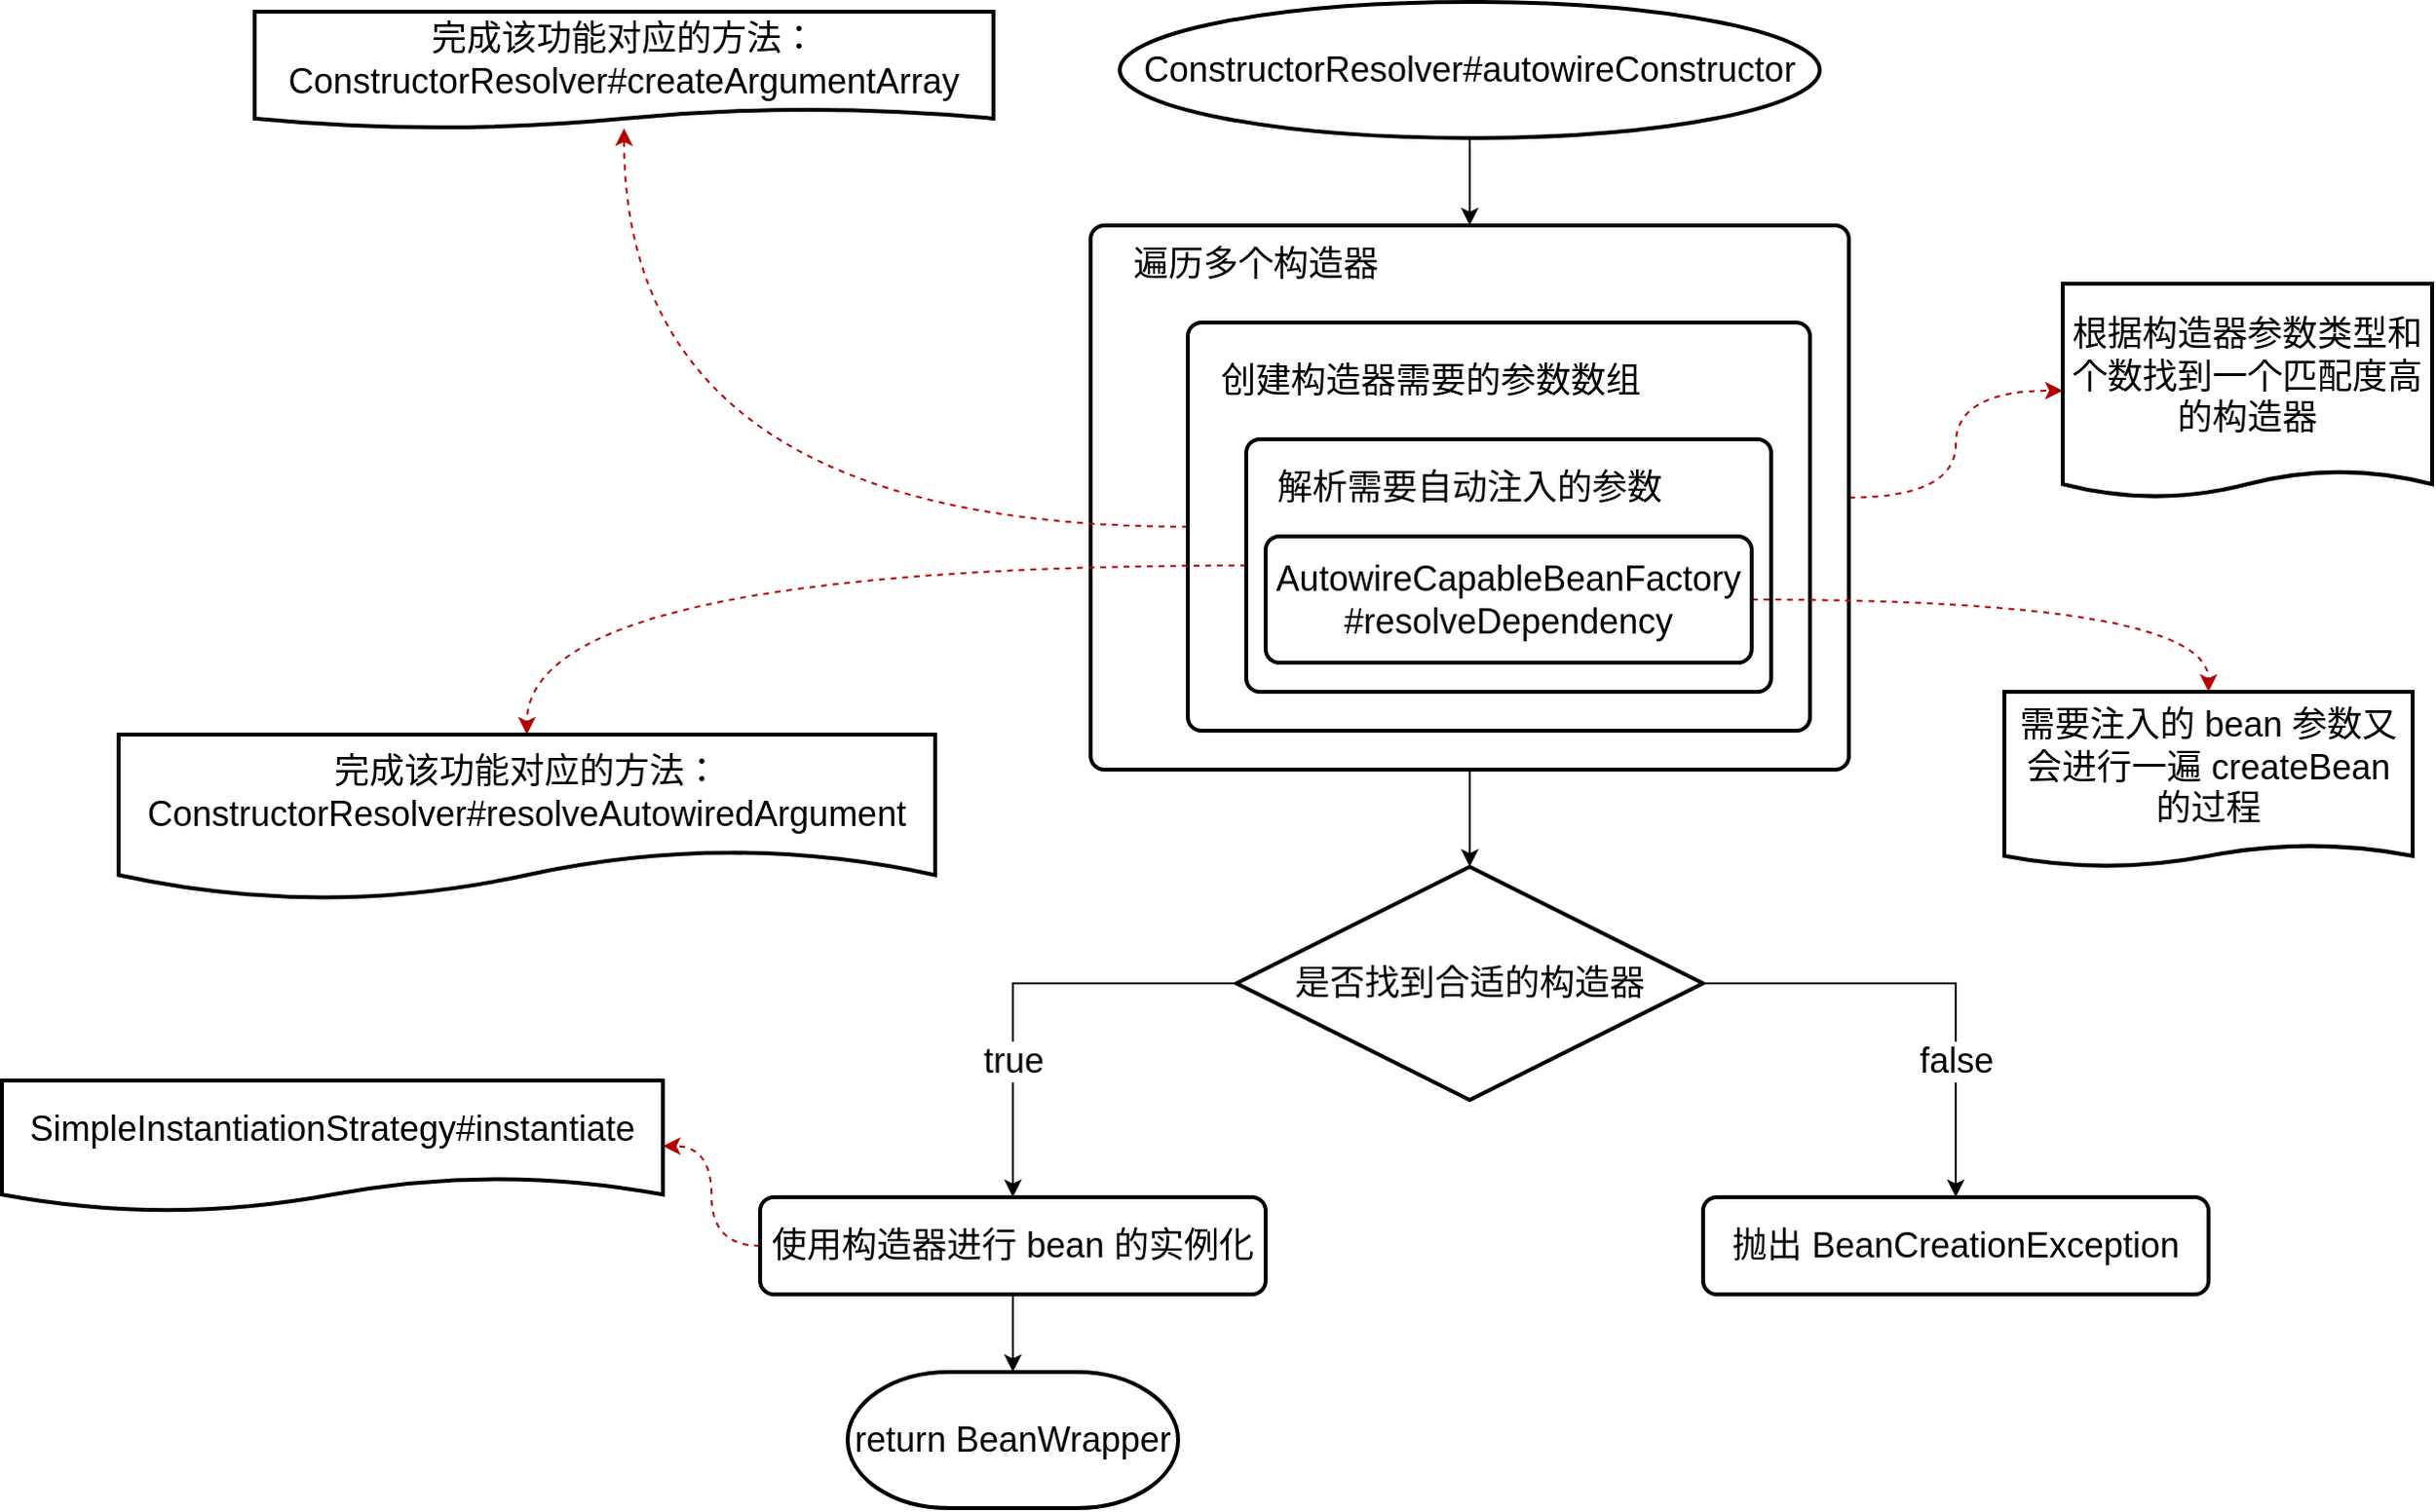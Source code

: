 <mxfile version="20.8.10" type="github">
  <diagram name="第 1 页" id="OaGnfDk5EdA8OH1uygie">
    <mxGraphModel dx="2261" dy="796" grid="1" gridSize="10" guides="1" tooltips="1" connect="1" arrows="1" fold="1" page="1" pageScale="1" pageWidth="827" pageHeight="1169" math="0" shadow="0">
      <root>
        <mxCell id="0" />
        <mxCell id="1" parent="0" />
        <mxCell id="i0wR6J2IRW5RHCVqw8sQ-17" style="edgeStyle=orthogonalEdgeStyle;orthogonalLoop=1;jettySize=auto;html=1;fontSize=18;rounded=0;" edge="1" parent="1" source="i0wR6J2IRW5RHCVqw8sQ-1" target="i0wR6J2IRW5RHCVqw8sQ-3">
          <mxGeometry relative="1" as="geometry" />
        </mxCell>
        <mxCell id="i0wR6J2IRW5RHCVqw8sQ-1" value="&lt;font style=&quot;font-size: 18px;&quot;&gt;ConstructorResolver#autowireConstructor&lt;/font&gt;" style="strokeWidth=2;html=1;shape=mxgraph.flowchart.start_1;whiteSpace=wrap;" vertex="1" parent="1">
          <mxGeometry x="275" y="165" width="360" height="70" as="geometry" />
        </mxCell>
        <mxCell id="i0wR6J2IRW5RHCVqw8sQ-22" value="" style="edgeStyle=orthogonalEdgeStyle;orthogonalLoop=1;jettySize=auto;html=1;fontSize=18;curved=1;fillColor=#e51400;strokeColor=#B20000;dashed=1;" edge="1" parent="1" source="i0wR6J2IRW5RHCVqw8sQ-3" target="i0wR6J2IRW5RHCVqw8sQ-21">
          <mxGeometry relative="1" as="geometry" />
        </mxCell>
        <mxCell id="i0wR6J2IRW5RHCVqw8sQ-24" style="edgeStyle=orthogonalEdgeStyle;curved=1;orthogonalLoop=1;jettySize=auto;html=1;entryX=0.5;entryY=0;entryDx=0;entryDy=0;entryPerimeter=0;fontSize=18;" edge="1" parent="1" source="i0wR6J2IRW5RHCVqw8sQ-3" target="i0wR6J2IRW5RHCVqw8sQ-23">
          <mxGeometry relative="1" as="geometry" />
        </mxCell>
        <mxCell id="i0wR6J2IRW5RHCVqw8sQ-3" value="" style="rounded=1;whiteSpace=wrap;html=1;absoluteArcSize=1;arcSize=14;strokeWidth=2;fontSize=18;" vertex="1" parent="1">
          <mxGeometry x="260" y="280" width="390" height="280" as="geometry" />
        </mxCell>
        <mxCell id="i0wR6J2IRW5RHCVqw8sQ-9" value="" style="edgeStyle=orthogonalEdgeStyle;orthogonalLoop=1;jettySize=auto;html=1;fontSize=18;curved=1;dashed=1;fillColor=#e51400;strokeColor=#B20000;" edge="1" parent="1" source="i0wR6J2IRW5RHCVqw8sQ-4" target="i0wR6J2IRW5RHCVqw8sQ-8">
          <mxGeometry relative="1" as="geometry" />
        </mxCell>
        <mxCell id="i0wR6J2IRW5RHCVqw8sQ-4" value="" style="rounded=1;whiteSpace=wrap;html=1;absoluteArcSize=1;arcSize=14;strokeWidth=2;fontSize=18;" vertex="1" parent="1">
          <mxGeometry x="310" y="330" width="320" height="210" as="geometry" />
        </mxCell>
        <mxCell id="i0wR6J2IRW5RHCVqw8sQ-5" value="遍历多个构造器" style="text;html=1;strokeColor=none;fillColor=none;align=center;verticalAlign=middle;whiteSpace=wrap;rounded=0;fontSize=18;" vertex="1" parent="1">
          <mxGeometry x="270" y="280" width="150" height="40" as="geometry" />
        </mxCell>
        <mxCell id="i0wR6J2IRW5RHCVqw8sQ-6" value="创建构造器需要的参数数组" style="text;html=1;strokeColor=none;fillColor=none;align=center;verticalAlign=middle;whiteSpace=wrap;rounded=0;fontSize=18;" vertex="1" parent="1">
          <mxGeometry x="320" y="350" width="230" height="20" as="geometry" />
        </mxCell>
        <mxCell id="i0wR6J2IRW5RHCVqw8sQ-11" value="" style="edgeStyle=orthogonalEdgeStyle;orthogonalLoop=1;jettySize=auto;html=1;fontSize=18;curved=1;dashed=1;fillColor=#e51400;strokeColor=#B20000;" edge="1" parent="1" source="i0wR6J2IRW5RHCVqw8sQ-7" target="i0wR6J2IRW5RHCVqw8sQ-10">
          <mxGeometry relative="1" as="geometry" />
        </mxCell>
        <mxCell id="i0wR6J2IRW5RHCVqw8sQ-7" value="" style="rounded=1;whiteSpace=wrap;html=1;absoluteArcSize=1;arcSize=14;strokeWidth=2;fontSize=18;" vertex="1" parent="1">
          <mxGeometry x="340" y="390" width="270" height="130" as="geometry" />
        </mxCell>
        <mxCell id="i0wR6J2IRW5RHCVqw8sQ-8" value="完成该功能对应的方法：&lt;br&gt;ConstructorResolver#createArgumentArray" style="shape=document;whiteSpace=wrap;html=1;boundedLbl=1;fontSize=18;rounded=1;arcSize=14;strokeWidth=2;size=0.167;" vertex="1" parent="1">
          <mxGeometry x="-170" y="170" width="380" height="60" as="geometry" />
        </mxCell>
        <mxCell id="i0wR6J2IRW5RHCVqw8sQ-10" value="完成该功能对应的方法：&lt;br&gt;ConstructorResolver#resolveAutowiredArgument" style="shape=document;whiteSpace=wrap;html=1;boundedLbl=1;fontSize=18;rounded=1;arcSize=14;strokeWidth=2;" vertex="1" parent="1">
          <mxGeometry x="-240" y="542" width="420" height="85" as="geometry" />
        </mxCell>
        <mxCell id="i0wR6J2IRW5RHCVqw8sQ-13" value="解析需要自动注入的参数" style="text;html=1;strokeColor=none;fillColor=none;align=center;verticalAlign=middle;whiteSpace=wrap;rounded=0;fontSize=18;" vertex="1" parent="1">
          <mxGeometry x="350" y="400" width="210" height="30" as="geometry" />
        </mxCell>
        <mxCell id="i0wR6J2IRW5RHCVqw8sQ-16" value="" style="edgeStyle=orthogonalEdgeStyle;orthogonalLoop=1;jettySize=auto;html=1;fontSize=18;curved=1;dashed=1;fillColor=#e51400;strokeColor=#B20000;" edge="1" parent="1" source="i0wR6J2IRW5RHCVqw8sQ-14" target="i0wR6J2IRW5RHCVqw8sQ-15">
          <mxGeometry relative="1" as="geometry" />
        </mxCell>
        <mxCell id="i0wR6J2IRW5RHCVqw8sQ-14" value="AutowireCapableBeanFactory&lt;br&gt;#resolveDependency" style="rounded=1;whiteSpace=wrap;html=1;absoluteArcSize=1;arcSize=14;strokeWidth=2;fontSize=18;" vertex="1" parent="1">
          <mxGeometry x="350" y="440" width="250" height="65" as="geometry" />
        </mxCell>
        <mxCell id="i0wR6J2IRW5RHCVqw8sQ-15" value="需要注入的 bean 参数又会进行一遍 createBean 的过程" style="shape=document;whiteSpace=wrap;html=1;boundedLbl=1;fontSize=18;rounded=1;arcSize=14;strokeWidth=2;size=0.125;" vertex="1" parent="1">
          <mxGeometry x="730" y="520" width="210" height="90" as="geometry" />
        </mxCell>
        <mxCell id="i0wR6J2IRW5RHCVqw8sQ-21" value="根据构造器参数类型和个数找到一个匹配度高的构造器" style="shape=document;whiteSpace=wrap;html=1;boundedLbl=1;fontSize=18;rounded=1;arcSize=14;strokeWidth=2;size=0.125;" vertex="1" parent="1">
          <mxGeometry x="760" y="310" width="190" height="110" as="geometry" />
        </mxCell>
        <mxCell id="i0wR6J2IRW5RHCVqw8sQ-28" value="true" style="edgeStyle=orthogonalEdgeStyle;orthogonalLoop=1;jettySize=auto;html=1;fontSize=18;rounded=0;exitX=0;exitY=0.5;exitDx=0;exitDy=0;exitPerimeter=0;" edge="1" parent="1" source="i0wR6J2IRW5RHCVqw8sQ-23" target="i0wR6J2IRW5RHCVqw8sQ-26">
          <mxGeometry x="0.378" relative="1" as="geometry">
            <mxPoint as="offset" />
          </mxGeometry>
        </mxCell>
        <mxCell id="i0wR6J2IRW5RHCVqw8sQ-29" value="false" style="edgeStyle=orthogonalEdgeStyle;rounded=0;orthogonalLoop=1;jettySize=auto;html=1;fontSize=18;exitX=1;exitY=0.5;exitDx=0;exitDy=0;exitPerimeter=0;" edge="1" parent="1" source="i0wR6J2IRW5RHCVqw8sQ-23" target="i0wR6J2IRW5RHCVqw8sQ-27">
          <mxGeometry x="0.417" relative="1" as="geometry">
            <mxPoint x="560" y="680" as="sourcePoint" />
            <mxPoint as="offset" />
          </mxGeometry>
        </mxCell>
        <mxCell id="i0wR6J2IRW5RHCVqw8sQ-23" value="是否找到合适的构造器" style="strokeWidth=2;html=1;shape=mxgraph.flowchart.decision;whiteSpace=wrap;fontSize=18;" vertex="1" parent="1">
          <mxGeometry x="335" y="610" width="240" height="120" as="geometry" />
        </mxCell>
        <mxCell id="i0wR6J2IRW5RHCVqw8sQ-31" style="edgeStyle=orthogonalEdgeStyle;rounded=0;orthogonalLoop=1;jettySize=auto;html=1;entryX=0.5;entryY=0;entryDx=0;entryDy=0;entryPerimeter=0;fontSize=18;" edge="1" parent="1" source="i0wR6J2IRW5RHCVqw8sQ-26" target="i0wR6J2IRW5RHCVqw8sQ-30">
          <mxGeometry relative="1" as="geometry" />
        </mxCell>
        <mxCell id="i0wR6J2IRW5RHCVqw8sQ-34" value="" style="edgeStyle=orthogonalEdgeStyle;orthogonalLoop=1;jettySize=auto;html=1;fontSize=18;curved=1;fillColor=#e51400;strokeColor=#B20000;dashed=1;" edge="1" parent="1" source="i0wR6J2IRW5RHCVqw8sQ-26" target="i0wR6J2IRW5RHCVqw8sQ-33">
          <mxGeometry relative="1" as="geometry" />
        </mxCell>
        <mxCell id="i0wR6J2IRW5RHCVqw8sQ-26" value="使用构造器进行 bean 的实例化" style="rounded=1;whiteSpace=wrap;html=1;absoluteArcSize=1;arcSize=14;strokeWidth=2;fontSize=18;" vertex="1" parent="1">
          <mxGeometry x="90" y="780" width="260" height="50" as="geometry" />
        </mxCell>
        <mxCell id="i0wR6J2IRW5RHCVqw8sQ-27" value="抛出&amp;nbsp;BeanCreationException" style="rounded=1;whiteSpace=wrap;html=1;absoluteArcSize=1;arcSize=14;strokeWidth=2;fontSize=18;" vertex="1" parent="1">
          <mxGeometry x="575" y="780" width="260" height="50" as="geometry" />
        </mxCell>
        <mxCell id="i0wR6J2IRW5RHCVqw8sQ-30" value="return&amp;nbsp;BeanWrapper" style="strokeWidth=2;html=1;shape=mxgraph.flowchart.terminator;whiteSpace=wrap;fontSize=18;" vertex="1" parent="1">
          <mxGeometry x="135" y="870" width="170" height="70" as="geometry" />
        </mxCell>
        <mxCell id="i0wR6J2IRW5RHCVqw8sQ-33" value="SimpleInstantiationStrategy#instantiate" style="shape=document;whiteSpace=wrap;html=1;boundedLbl=1;fontSize=18;rounded=1;arcSize=14;strokeWidth=2;size=0.262;" vertex="1" parent="1">
          <mxGeometry x="-300" y="720" width="340" height="67.5" as="geometry" />
        </mxCell>
      </root>
    </mxGraphModel>
  </diagram>
</mxfile>
